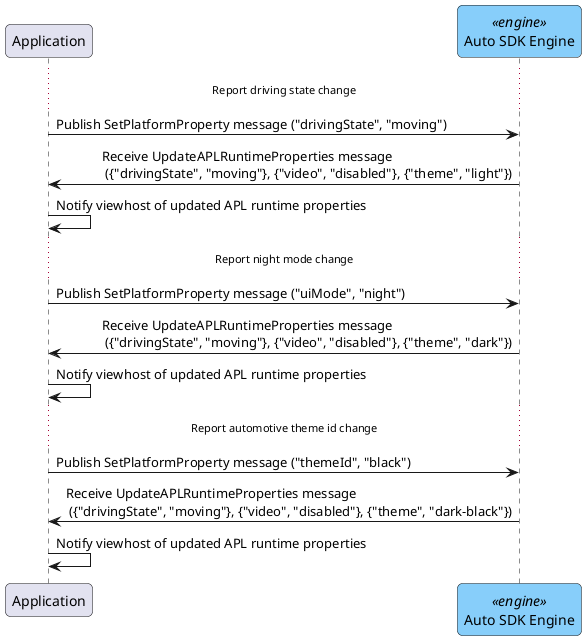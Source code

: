 @startuml

<style>
sequenceDiagram {
    .engine {
        BackgroundColor LightSkyBlue
        BorderColor CornflowerBlue
    }
    .avs {
        BackgroundColor TECHNOLOGY
        BorderColor Green
    }
}
</style>

skinparam roundcorner 10
skinparam sequenceMessageAlign direction

participant Application  order 30
participant "Auto SDK Engine"  as AutoSDK  <<engine>> order 40

... Report driving state change ...

Application -> AutoSDK : Publish SetPlatformProperty message ("drivingState", "moving")
AutoSDK -> Application: Receive UpdateAPLRuntimeProperties message \n ({"drivingState", "moving"}, {"video", "disabled"}, {"theme", "light"}) 
Application -> Application : Notify viewhost of updated APL runtime properties

... Report night mode change ...

Application -> AutoSDK : Publish SetPlatformProperty message ("uiMode", "night")
AutoSDK -> Application: Receive UpdateAPLRuntimeProperties message \n ({"drivingState", "moving"}, {"video", "disabled"}, {"theme", "dark"}) 
Application -> Application : Notify viewhost of updated APL runtime properties

... Report automotive theme id change ...

Application -> AutoSDK : Publish SetPlatformProperty message ("themeId", "black")
AutoSDK -> Application: Receive UpdateAPLRuntimeProperties message \n ({"drivingState", "moving"}, {"video", "disabled"}, {"theme", "dark-black"}) 
Application -> Application : Notify viewhost of updated APL runtime properties


@enduml